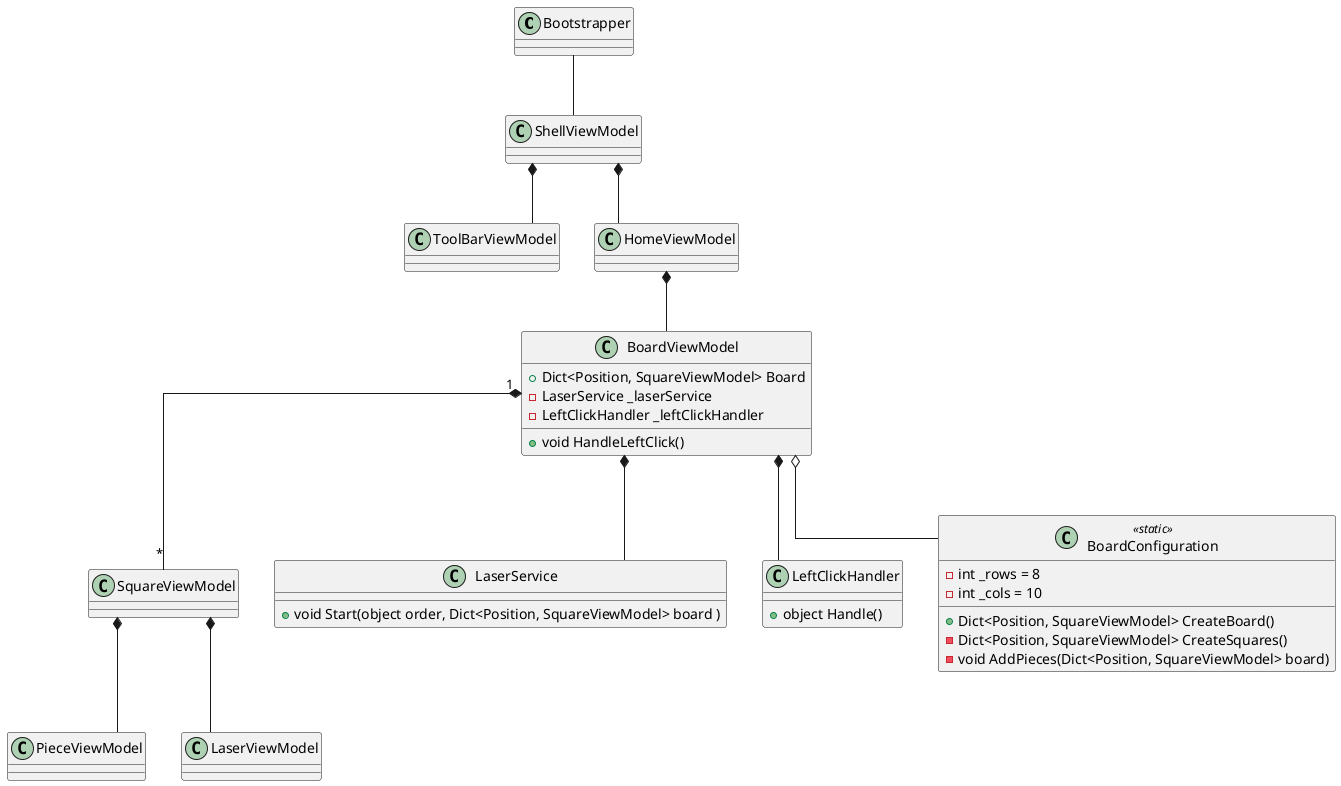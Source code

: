 @startuml

skinparam linetype ortho

class Bootstrapper
{

}

class ShellViewModel
{

}

Class ToolBarViewModel
{

}

Class HomeViewModel
{

}

Class BoardViewModel
{
    + Dict<Position, SquareViewModel> Board
    - LaserService _laserService
    - LeftClickHandler _leftClickHandler
    + void HandleLeftClick()
}

Class SquareViewModel
{

}

Class PieceViewModel
{

}

Class LaserViewModel
{

}


Class LaserService
{
    + void Start(object order, Dict<Position, SquareViewModel> board )
}

Class LeftClickHandler
{
    + object Handle()
    
}

Class BoardConfiguration <<static>>
{
    - int _rows = 8
    - int _cols = 10
    + Dict<Position, SquareViewModel> CreateBoard()
    - Dict<Position, SquareViewModel> CreateSquares()
    - void AddPieces(Dict<Position, SquareViewModel> board)
}


Bootstrapper -- ShellViewModel
ShellViewModel *-- HomeViewModel
ShellViewModel *-- ToolBarViewModel
HomeViewModel *-- BoardViewModel
BoardViewModel *-- LaserService
BoardViewModel *-- LeftClickHandler
BoardViewModel o-- BoardConfiguration
BoardViewModel "1" *-- "*" SquareViewModel
SquareViewModel *-- PieceViewModel
SquareViewModel *-- LaserViewModel

@enduml